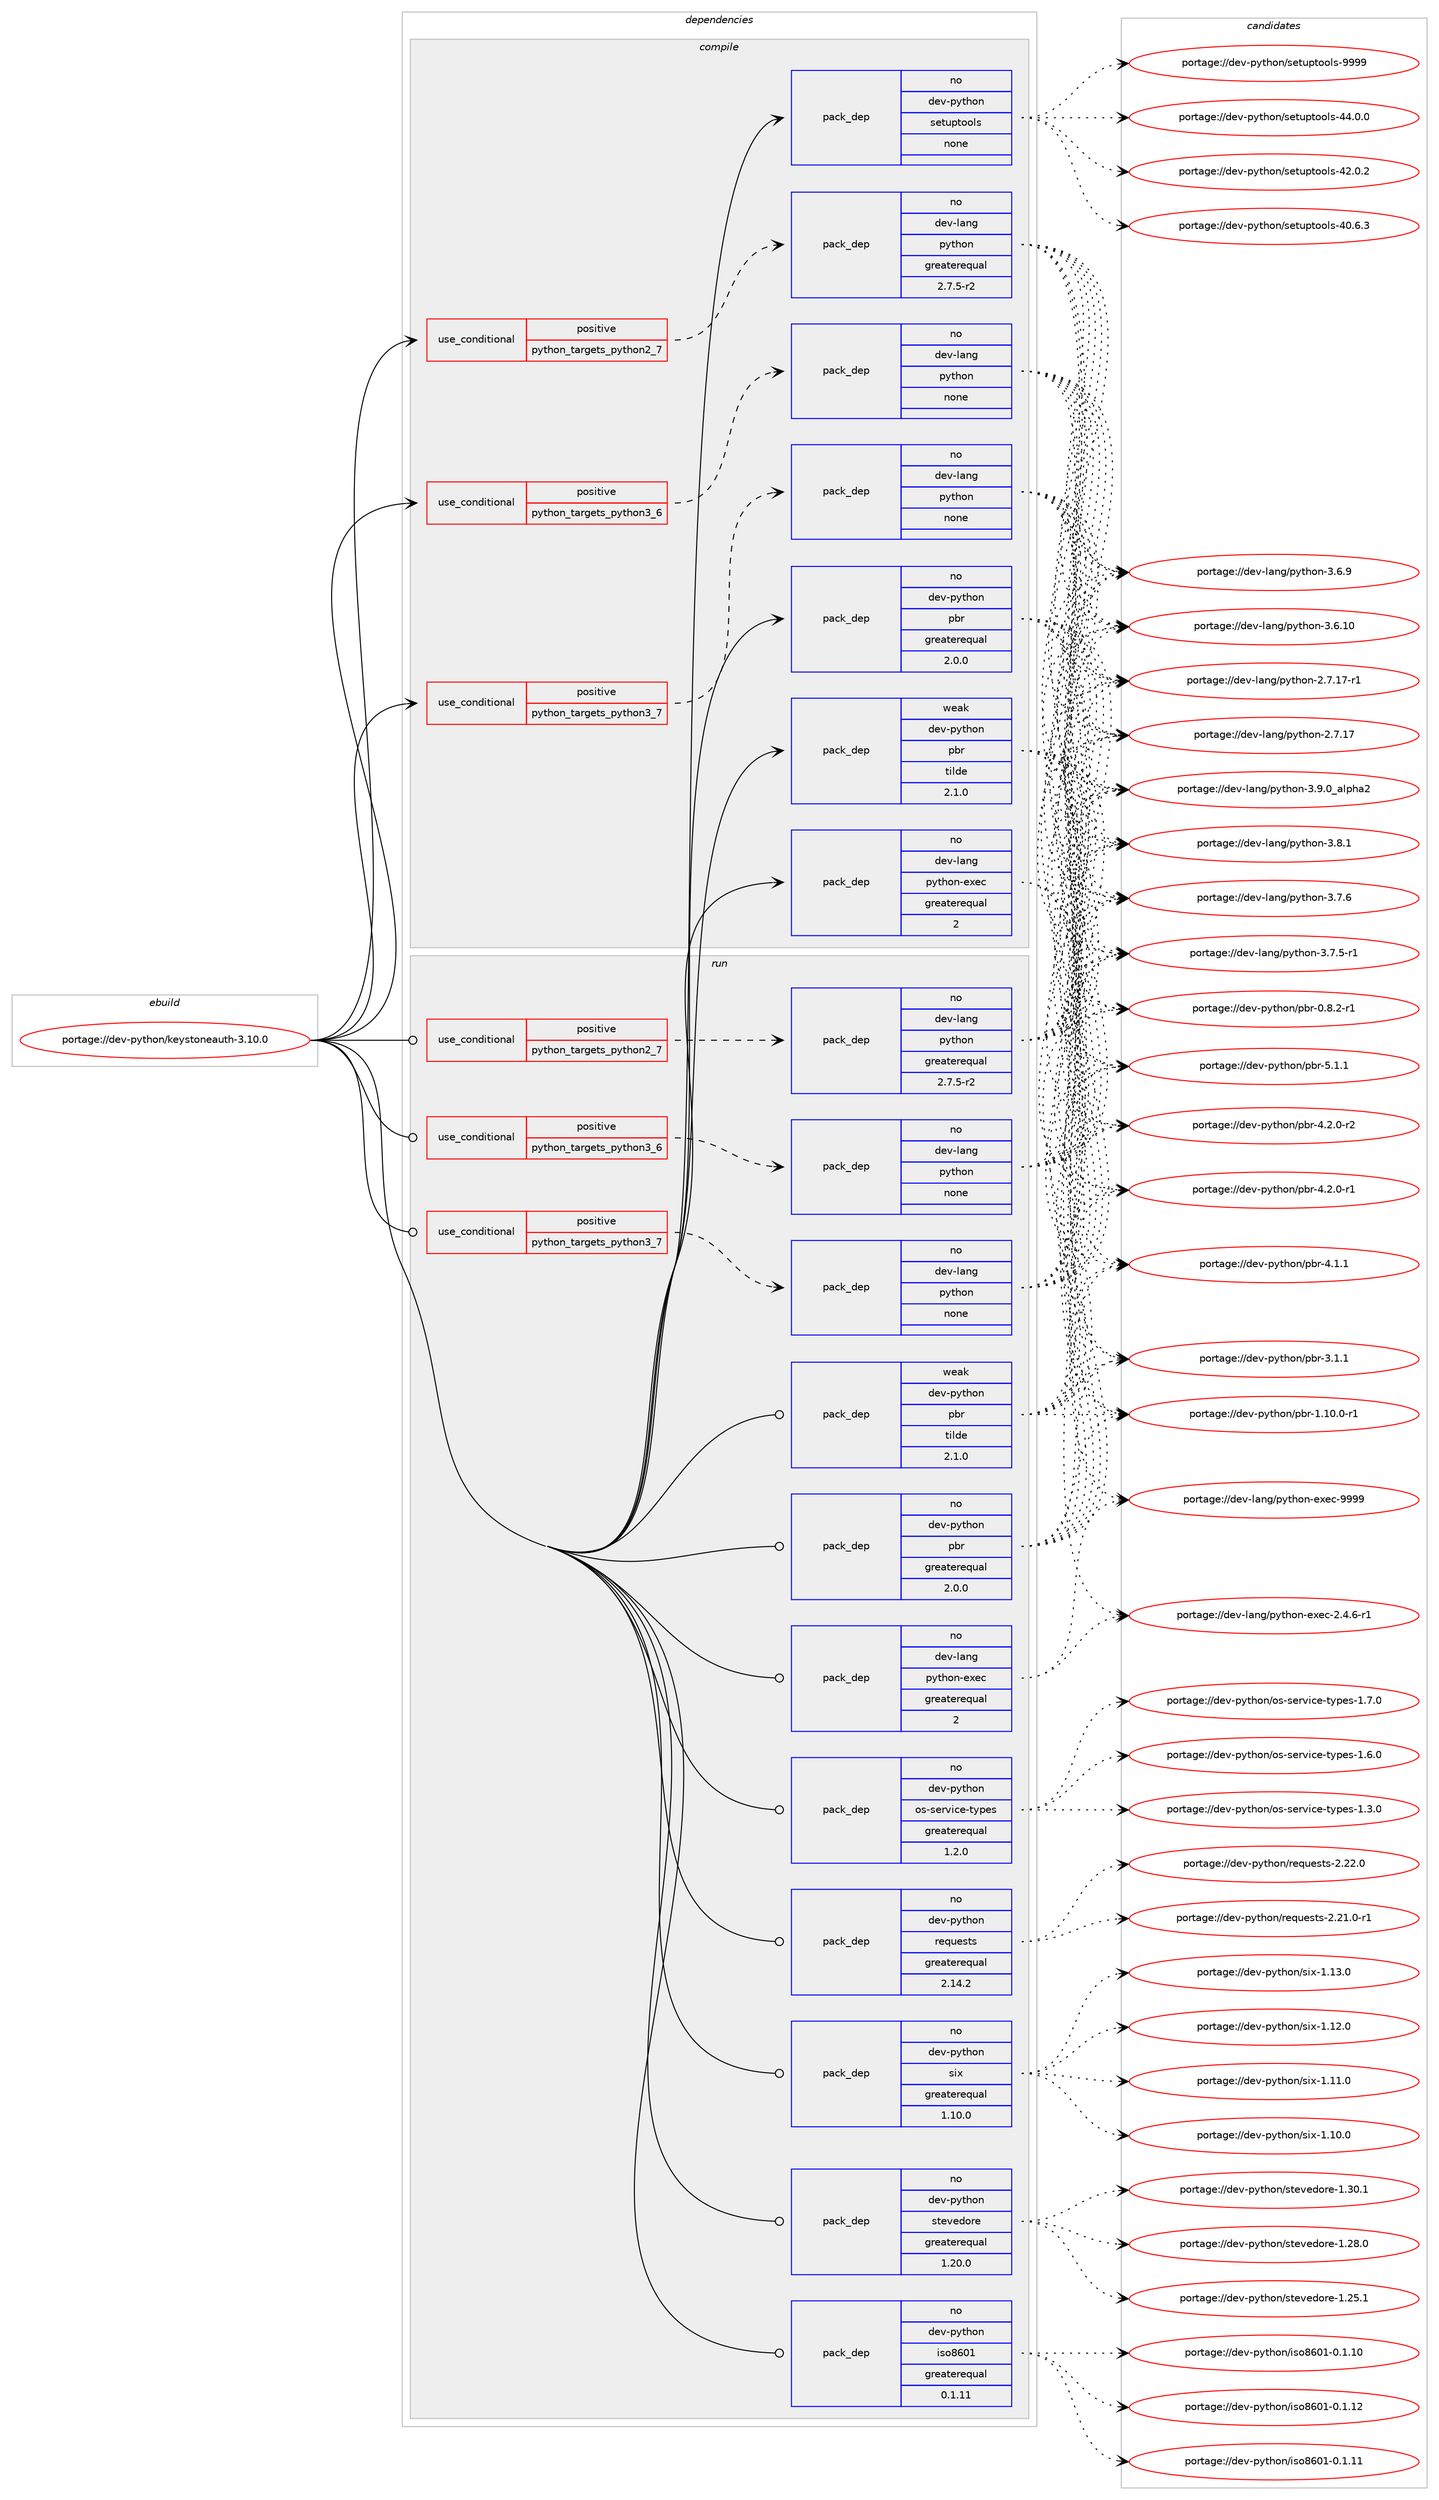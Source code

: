 digraph prolog {

# *************
# Graph options
# *************

newrank=true;
concentrate=true;
compound=true;
graph [rankdir=LR,fontname=Helvetica,fontsize=10,ranksep=1.5];#, ranksep=2.5, nodesep=0.2];
edge  [arrowhead=vee];
node  [fontname=Helvetica,fontsize=10];

# **********
# The ebuild
# **********

subgraph cluster_leftcol {
color=gray;
label=<<i>ebuild</i>>;
id [label="portage://dev-python/keystoneauth-3.10.0", color=red, width=4, href="../dev-python/keystoneauth-3.10.0.svg"];
}

# ****************
# The dependencies
# ****************

subgraph cluster_midcol {
color=gray;
label=<<i>dependencies</i>>;
subgraph cluster_compile {
fillcolor="#eeeeee";
style=filled;
label=<<i>compile</i>>;
subgraph cond113701 {
dependency453028 [label=<<TABLE BORDER="0" CELLBORDER="1" CELLSPACING="0" CELLPADDING="4"><TR><TD ROWSPAN="3" CELLPADDING="10">use_conditional</TD></TR><TR><TD>positive</TD></TR><TR><TD>python_targets_python2_7</TD></TR></TABLE>>, shape=none, color=red];
subgraph pack334347 {
dependency453029 [label=<<TABLE BORDER="0" CELLBORDER="1" CELLSPACING="0" CELLPADDING="4" WIDTH="220"><TR><TD ROWSPAN="6" CELLPADDING="30">pack_dep</TD></TR><TR><TD WIDTH="110">no</TD></TR><TR><TD>dev-lang</TD></TR><TR><TD>python</TD></TR><TR><TD>greaterequal</TD></TR><TR><TD>2.7.5-r2</TD></TR></TABLE>>, shape=none, color=blue];
}
dependency453028:e -> dependency453029:w [weight=20,style="dashed",arrowhead="vee"];
}
id:e -> dependency453028:w [weight=20,style="solid",arrowhead="vee"];
subgraph cond113702 {
dependency453030 [label=<<TABLE BORDER="0" CELLBORDER="1" CELLSPACING="0" CELLPADDING="4"><TR><TD ROWSPAN="3" CELLPADDING="10">use_conditional</TD></TR><TR><TD>positive</TD></TR><TR><TD>python_targets_python3_6</TD></TR></TABLE>>, shape=none, color=red];
subgraph pack334348 {
dependency453031 [label=<<TABLE BORDER="0" CELLBORDER="1" CELLSPACING="0" CELLPADDING="4" WIDTH="220"><TR><TD ROWSPAN="6" CELLPADDING="30">pack_dep</TD></TR><TR><TD WIDTH="110">no</TD></TR><TR><TD>dev-lang</TD></TR><TR><TD>python</TD></TR><TR><TD>none</TD></TR><TR><TD></TD></TR></TABLE>>, shape=none, color=blue];
}
dependency453030:e -> dependency453031:w [weight=20,style="dashed",arrowhead="vee"];
}
id:e -> dependency453030:w [weight=20,style="solid",arrowhead="vee"];
subgraph cond113703 {
dependency453032 [label=<<TABLE BORDER="0" CELLBORDER="1" CELLSPACING="0" CELLPADDING="4"><TR><TD ROWSPAN="3" CELLPADDING="10">use_conditional</TD></TR><TR><TD>positive</TD></TR><TR><TD>python_targets_python3_7</TD></TR></TABLE>>, shape=none, color=red];
subgraph pack334349 {
dependency453033 [label=<<TABLE BORDER="0" CELLBORDER="1" CELLSPACING="0" CELLPADDING="4" WIDTH="220"><TR><TD ROWSPAN="6" CELLPADDING="30">pack_dep</TD></TR><TR><TD WIDTH="110">no</TD></TR><TR><TD>dev-lang</TD></TR><TR><TD>python</TD></TR><TR><TD>none</TD></TR><TR><TD></TD></TR></TABLE>>, shape=none, color=blue];
}
dependency453032:e -> dependency453033:w [weight=20,style="dashed",arrowhead="vee"];
}
id:e -> dependency453032:w [weight=20,style="solid",arrowhead="vee"];
subgraph pack334350 {
dependency453034 [label=<<TABLE BORDER="0" CELLBORDER="1" CELLSPACING="0" CELLPADDING="4" WIDTH="220"><TR><TD ROWSPAN="6" CELLPADDING="30">pack_dep</TD></TR><TR><TD WIDTH="110">no</TD></TR><TR><TD>dev-lang</TD></TR><TR><TD>python-exec</TD></TR><TR><TD>greaterequal</TD></TR><TR><TD>2</TD></TR></TABLE>>, shape=none, color=blue];
}
id:e -> dependency453034:w [weight=20,style="solid",arrowhead="vee"];
subgraph pack334351 {
dependency453035 [label=<<TABLE BORDER="0" CELLBORDER="1" CELLSPACING="0" CELLPADDING="4" WIDTH="220"><TR><TD ROWSPAN="6" CELLPADDING="30">pack_dep</TD></TR><TR><TD WIDTH="110">no</TD></TR><TR><TD>dev-python</TD></TR><TR><TD>pbr</TD></TR><TR><TD>greaterequal</TD></TR><TR><TD>2.0.0</TD></TR></TABLE>>, shape=none, color=blue];
}
id:e -> dependency453035:w [weight=20,style="solid",arrowhead="vee"];
subgraph pack334352 {
dependency453036 [label=<<TABLE BORDER="0" CELLBORDER="1" CELLSPACING="0" CELLPADDING="4" WIDTH="220"><TR><TD ROWSPAN="6" CELLPADDING="30">pack_dep</TD></TR><TR><TD WIDTH="110">no</TD></TR><TR><TD>dev-python</TD></TR><TR><TD>setuptools</TD></TR><TR><TD>none</TD></TR><TR><TD></TD></TR></TABLE>>, shape=none, color=blue];
}
id:e -> dependency453036:w [weight=20,style="solid",arrowhead="vee"];
subgraph pack334353 {
dependency453037 [label=<<TABLE BORDER="0" CELLBORDER="1" CELLSPACING="0" CELLPADDING="4" WIDTH="220"><TR><TD ROWSPAN="6" CELLPADDING="30">pack_dep</TD></TR><TR><TD WIDTH="110">weak</TD></TR><TR><TD>dev-python</TD></TR><TR><TD>pbr</TD></TR><TR><TD>tilde</TD></TR><TR><TD>2.1.0</TD></TR></TABLE>>, shape=none, color=blue];
}
id:e -> dependency453037:w [weight=20,style="solid",arrowhead="vee"];
}
subgraph cluster_compileandrun {
fillcolor="#eeeeee";
style=filled;
label=<<i>compile and run</i>>;
}
subgraph cluster_run {
fillcolor="#eeeeee";
style=filled;
label=<<i>run</i>>;
subgraph cond113704 {
dependency453038 [label=<<TABLE BORDER="0" CELLBORDER="1" CELLSPACING="0" CELLPADDING="4"><TR><TD ROWSPAN="3" CELLPADDING="10">use_conditional</TD></TR><TR><TD>positive</TD></TR><TR><TD>python_targets_python2_7</TD></TR></TABLE>>, shape=none, color=red];
subgraph pack334354 {
dependency453039 [label=<<TABLE BORDER="0" CELLBORDER="1" CELLSPACING="0" CELLPADDING="4" WIDTH="220"><TR><TD ROWSPAN="6" CELLPADDING="30">pack_dep</TD></TR><TR><TD WIDTH="110">no</TD></TR><TR><TD>dev-lang</TD></TR><TR><TD>python</TD></TR><TR><TD>greaterequal</TD></TR><TR><TD>2.7.5-r2</TD></TR></TABLE>>, shape=none, color=blue];
}
dependency453038:e -> dependency453039:w [weight=20,style="dashed",arrowhead="vee"];
}
id:e -> dependency453038:w [weight=20,style="solid",arrowhead="odot"];
subgraph cond113705 {
dependency453040 [label=<<TABLE BORDER="0" CELLBORDER="1" CELLSPACING="0" CELLPADDING="4"><TR><TD ROWSPAN="3" CELLPADDING="10">use_conditional</TD></TR><TR><TD>positive</TD></TR><TR><TD>python_targets_python3_6</TD></TR></TABLE>>, shape=none, color=red];
subgraph pack334355 {
dependency453041 [label=<<TABLE BORDER="0" CELLBORDER="1" CELLSPACING="0" CELLPADDING="4" WIDTH="220"><TR><TD ROWSPAN="6" CELLPADDING="30">pack_dep</TD></TR><TR><TD WIDTH="110">no</TD></TR><TR><TD>dev-lang</TD></TR><TR><TD>python</TD></TR><TR><TD>none</TD></TR><TR><TD></TD></TR></TABLE>>, shape=none, color=blue];
}
dependency453040:e -> dependency453041:w [weight=20,style="dashed",arrowhead="vee"];
}
id:e -> dependency453040:w [weight=20,style="solid",arrowhead="odot"];
subgraph cond113706 {
dependency453042 [label=<<TABLE BORDER="0" CELLBORDER="1" CELLSPACING="0" CELLPADDING="4"><TR><TD ROWSPAN="3" CELLPADDING="10">use_conditional</TD></TR><TR><TD>positive</TD></TR><TR><TD>python_targets_python3_7</TD></TR></TABLE>>, shape=none, color=red];
subgraph pack334356 {
dependency453043 [label=<<TABLE BORDER="0" CELLBORDER="1" CELLSPACING="0" CELLPADDING="4" WIDTH="220"><TR><TD ROWSPAN="6" CELLPADDING="30">pack_dep</TD></TR><TR><TD WIDTH="110">no</TD></TR><TR><TD>dev-lang</TD></TR><TR><TD>python</TD></TR><TR><TD>none</TD></TR><TR><TD></TD></TR></TABLE>>, shape=none, color=blue];
}
dependency453042:e -> dependency453043:w [weight=20,style="dashed",arrowhead="vee"];
}
id:e -> dependency453042:w [weight=20,style="solid",arrowhead="odot"];
subgraph pack334357 {
dependency453044 [label=<<TABLE BORDER="0" CELLBORDER="1" CELLSPACING="0" CELLPADDING="4" WIDTH="220"><TR><TD ROWSPAN="6" CELLPADDING="30">pack_dep</TD></TR><TR><TD WIDTH="110">no</TD></TR><TR><TD>dev-lang</TD></TR><TR><TD>python-exec</TD></TR><TR><TD>greaterequal</TD></TR><TR><TD>2</TD></TR></TABLE>>, shape=none, color=blue];
}
id:e -> dependency453044:w [weight=20,style="solid",arrowhead="odot"];
subgraph pack334358 {
dependency453045 [label=<<TABLE BORDER="0" CELLBORDER="1" CELLSPACING="0" CELLPADDING="4" WIDTH="220"><TR><TD ROWSPAN="6" CELLPADDING="30">pack_dep</TD></TR><TR><TD WIDTH="110">no</TD></TR><TR><TD>dev-python</TD></TR><TR><TD>iso8601</TD></TR><TR><TD>greaterequal</TD></TR><TR><TD>0.1.11</TD></TR></TABLE>>, shape=none, color=blue];
}
id:e -> dependency453045:w [weight=20,style="solid",arrowhead="odot"];
subgraph pack334359 {
dependency453046 [label=<<TABLE BORDER="0" CELLBORDER="1" CELLSPACING="0" CELLPADDING="4" WIDTH="220"><TR><TD ROWSPAN="6" CELLPADDING="30">pack_dep</TD></TR><TR><TD WIDTH="110">no</TD></TR><TR><TD>dev-python</TD></TR><TR><TD>os-service-types</TD></TR><TR><TD>greaterequal</TD></TR><TR><TD>1.2.0</TD></TR></TABLE>>, shape=none, color=blue];
}
id:e -> dependency453046:w [weight=20,style="solid",arrowhead="odot"];
subgraph pack334360 {
dependency453047 [label=<<TABLE BORDER="0" CELLBORDER="1" CELLSPACING="0" CELLPADDING="4" WIDTH="220"><TR><TD ROWSPAN="6" CELLPADDING="30">pack_dep</TD></TR><TR><TD WIDTH="110">no</TD></TR><TR><TD>dev-python</TD></TR><TR><TD>pbr</TD></TR><TR><TD>greaterequal</TD></TR><TR><TD>2.0.0</TD></TR></TABLE>>, shape=none, color=blue];
}
id:e -> dependency453047:w [weight=20,style="solid",arrowhead="odot"];
subgraph pack334361 {
dependency453048 [label=<<TABLE BORDER="0" CELLBORDER="1" CELLSPACING="0" CELLPADDING="4" WIDTH="220"><TR><TD ROWSPAN="6" CELLPADDING="30">pack_dep</TD></TR><TR><TD WIDTH="110">no</TD></TR><TR><TD>dev-python</TD></TR><TR><TD>requests</TD></TR><TR><TD>greaterequal</TD></TR><TR><TD>2.14.2</TD></TR></TABLE>>, shape=none, color=blue];
}
id:e -> dependency453048:w [weight=20,style="solid",arrowhead="odot"];
subgraph pack334362 {
dependency453049 [label=<<TABLE BORDER="0" CELLBORDER="1" CELLSPACING="0" CELLPADDING="4" WIDTH="220"><TR><TD ROWSPAN="6" CELLPADDING="30">pack_dep</TD></TR><TR><TD WIDTH="110">no</TD></TR><TR><TD>dev-python</TD></TR><TR><TD>six</TD></TR><TR><TD>greaterequal</TD></TR><TR><TD>1.10.0</TD></TR></TABLE>>, shape=none, color=blue];
}
id:e -> dependency453049:w [weight=20,style="solid",arrowhead="odot"];
subgraph pack334363 {
dependency453050 [label=<<TABLE BORDER="0" CELLBORDER="1" CELLSPACING="0" CELLPADDING="4" WIDTH="220"><TR><TD ROWSPAN="6" CELLPADDING="30">pack_dep</TD></TR><TR><TD WIDTH="110">no</TD></TR><TR><TD>dev-python</TD></TR><TR><TD>stevedore</TD></TR><TR><TD>greaterequal</TD></TR><TR><TD>1.20.0</TD></TR></TABLE>>, shape=none, color=blue];
}
id:e -> dependency453050:w [weight=20,style="solid",arrowhead="odot"];
subgraph pack334364 {
dependency453051 [label=<<TABLE BORDER="0" CELLBORDER="1" CELLSPACING="0" CELLPADDING="4" WIDTH="220"><TR><TD ROWSPAN="6" CELLPADDING="30">pack_dep</TD></TR><TR><TD WIDTH="110">weak</TD></TR><TR><TD>dev-python</TD></TR><TR><TD>pbr</TD></TR><TR><TD>tilde</TD></TR><TR><TD>2.1.0</TD></TR></TABLE>>, shape=none, color=blue];
}
id:e -> dependency453051:w [weight=20,style="solid",arrowhead="odot"];
}
}

# **************
# The candidates
# **************

subgraph cluster_choices {
rank=same;
color=gray;
label=<<i>candidates</i>>;

subgraph choice334347 {
color=black;
nodesep=1;
choice10010111845108971101034711212111610411111045514657464895971081121049750 [label="portage://dev-lang/python-3.9.0_alpha2", color=red, width=4,href="../dev-lang/python-3.9.0_alpha2.svg"];
choice100101118451089711010347112121116104111110455146564649 [label="portage://dev-lang/python-3.8.1", color=red, width=4,href="../dev-lang/python-3.8.1.svg"];
choice100101118451089711010347112121116104111110455146554654 [label="portage://dev-lang/python-3.7.6", color=red, width=4,href="../dev-lang/python-3.7.6.svg"];
choice1001011184510897110103471121211161041111104551465546534511449 [label="portage://dev-lang/python-3.7.5-r1", color=red, width=4,href="../dev-lang/python-3.7.5-r1.svg"];
choice100101118451089711010347112121116104111110455146544657 [label="portage://dev-lang/python-3.6.9", color=red, width=4,href="../dev-lang/python-3.6.9.svg"];
choice10010111845108971101034711212111610411111045514654464948 [label="portage://dev-lang/python-3.6.10", color=red, width=4,href="../dev-lang/python-3.6.10.svg"];
choice100101118451089711010347112121116104111110455046554649554511449 [label="portage://dev-lang/python-2.7.17-r1", color=red, width=4,href="../dev-lang/python-2.7.17-r1.svg"];
choice10010111845108971101034711212111610411111045504655464955 [label="portage://dev-lang/python-2.7.17", color=red, width=4,href="../dev-lang/python-2.7.17.svg"];
dependency453029:e -> choice10010111845108971101034711212111610411111045514657464895971081121049750:w [style=dotted,weight="100"];
dependency453029:e -> choice100101118451089711010347112121116104111110455146564649:w [style=dotted,weight="100"];
dependency453029:e -> choice100101118451089711010347112121116104111110455146554654:w [style=dotted,weight="100"];
dependency453029:e -> choice1001011184510897110103471121211161041111104551465546534511449:w [style=dotted,weight="100"];
dependency453029:e -> choice100101118451089711010347112121116104111110455146544657:w [style=dotted,weight="100"];
dependency453029:e -> choice10010111845108971101034711212111610411111045514654464948:w [style=dotted,weight="100"];
dependency453029:e -> choice100101118451089711010347112121116104111110455046554649554511449:w [style=dotted,weight="100"];
dependency453029:e -> choice10010111845108971101034711212111610411111045504655464955:w [style=dotted,weight="100"];
}
subgraph choice334348 {
color=black;
nodesep=1;
choice10010111845108971101034711212111610411111045514657464895971081121049750 [label="portage://dev-lang/python-3.9.0_alpha2", color=red, width=4,href="../dev-lang/python-3.9.0_alpha2.svg"];
choice100101118451089711010347112121116104111110455146564649 [label="portage://dev-lang/python-3.8.1", color=red, width=4,href="../dev-lang/python-3.8.1.svg"];
choice100101118451089711010347112121116104111110455146554654 [label="portage://dev-lang/python-3.7.6", color=red, width=4,href="../dev-lang/python-3.7.6.svg"];
choice1001011184510897110103471121211161041111104551465546534511449 [label="portage://dev-lang/python-3.7.5-r1", color=red, width=4,href="../dev-lang/python-3.7.5-r1.svg"];
choice100101118451089711010347112121116104111110455146544657 [label="portage://dev-lang/python-3.6.9", color=red, width=4,href="../dev-lang/python-3.6.9.svg"];
choice10010111845108971101034711212111610411111045514654464948 [label="portage://dev-lang/python-3.6.10", color=red, width=4,href="../dev-lang/python-3.6.10.svg"];
choice100101118451089711010347112121116104111110455046554649554511449 [label="portage://dev-lang/python-2.7.17-r1", color=red, width=4,href="../dev-lang/python-2.7.17-r1.svg"];
choice10010111845108971101034711212111610411111045504655464955 [label="portage://dev-lang/python-2.7.17", color=red, width=4,href="../dev-lang/python-2.7.17.svg"];
dependency453031:e -> choice10010111845108971101034711212111610411111045514657464895971081121049750:w [style=dotted,weight="100"];
dependency453031:e -> choice100101118451089711010347112121116104111110455146564649:w [style=dotted,weight="100"];
dependency453031:e -> choice100101118451089711010347112121116104111110455146554654:w [style=dotted,weight="100"];
dependency453031:e -> choice1001011184510897110103471121211161041111104551465546534511449:w [style=dotted,weight="100"];
dependency453031:e -> choice100101118451089711010347112121116104111110455146544657:w [style=dotted,weight="100"];
dependency453031:e -> choice10010111845108971101034711212111610411111045514654464948:w [style=dotted,weight="100"];
dependency453031:e -> choice100101118451089711010347112121116104111110455046554649554511449:w [style=dotted,weight="100"];
dependency453031:e -> choice10010111845108971101034711212111610411111045504655464955:w [style=dotted,weight="100"];
}
subgraph choice334349 {
color=black;
nodesep=1;
choice10010111845108971101034711212111610411111045514657464895971081121049750 [label="portage://dev-lang/python-3.9.0_alpha2", color=red, width=4,href="../dev-lang/python-3.9.0_alpha2.svg"];
choice100101118451089711010347112121116104111110455146564649 [label="portage://dev-lang/python-3.8.1", color=red, width=4,href="../dev-lang/python-3.8.1.svg"];
choice100101118451089711010347112121116104111110455146554654 [label="portage://dev-lang/python-3.7.6", color=red, width=4,href="../dev-lang/python-3.7.6.svg"];
choice1001011184510897110103471121211161041111104551465546534511449 [label="portage://dev-lang/python-3.7.5-r1", color=red, width=4,href="../dev-lang/python-3.7.5-r1.svg"];
choice100101118451089711010347112121116104111110455146544657 [label="portage://dev-lang/python-3.6.9", color=red, width=4,href="../dev-lang/python-3.6.9.svg"];
choice10010111845108971101034711212111610411111045514654464948 [label="portage://dev-lang/python-3.6.10", color=red, width=4,href="../dev-lang/python-3.6.10.svg"];
choice100101118451089711010347112121116104111110455046554649554511449 [label="portage://dev-lang/python-2.7.17-r1", color=red, width=4,href="../dev-lang/python-2.7.17-r1.svg"];
choice10010111845108971101034711212111610411111045504655464955 [label="portage://dev-lang/python-2.7.17", color=red, width=4,href="../dev-lang/python-2.7.17.svg"];
dependency453033:e -> choice10010111845108971101034711212111610411111045514657464895971081121049750:w [style=dotted,weight="100"];
dependency453033:e -> choice100101118451089711010347112121116104111110455146564649:w [style=dotted,weight="100"];
dependency453033:e -> choice100101118451089711010347112121116104111110455146554654:w [style=dotted,weight="100"];
dependency453033:e -> choice1001011184510897110103471121211161041111104551465546534511449:w [style=dotted,weight="100"];
dependency453033:e -> choice100101118451089711010347112121116104111110455146544657:w [style=dotted,weight="100"];
dependency453033:e -> choice10010111845108971101034711212111610411111045514654464948:w [style=dotted,weight="100"];
dependency453033:e -> choice100101118451089711010347112121116104111110455046554649554511449:w [style=dotted,weight="100"];
dependency453033:e -> choice10010111845108971101034711212111610411111045504655464955:w [style=dotted,weight="100"];
}
subgraph choice334350 {
color=black;
nodesep=1;
choice10010111845108971101034711212111610411111045101120101994557575757 [label="portage://dev-lang/python-exec-9999", color=red, width=4,href="../dev-lang/python-exec-9999.svg"];
choice10010111845108971101034711212111610411111045101120101994550465246544511449 [label="portage://dev-lang/python-exec-2.4.6-r1", color=red, width=4,href="../dev-lang/python-exec-2.4.6-r1.svg"];
dependency453034:e -> choice10010111845108971101034711212111610411111045101120101994557575757:w [style=dotted,weight="100"];
dependency453034:e -> choice10010111845108971101034711212111610411111045101120101994550465246544511449:w [style=dotted,weight="100"];
}
subgraph choice334351 {
color=black;
nodesep=1;
choice100101118451121211161041111104711298114455346494649 [label="portage://dev-python/pbr-5.1.1", color=red, width=4,href="../dev-python/pbr-5.1.1.svg"];
choice1001011184511212111610411111047112981144552465046484511450 [label="portage://dev-python/pbr-4.2.0-r2", color=red, width=4,href="../dev-python/pbr-4.2.0-r2.svg"];
choice1001011184511212111610411111047112981144552465046484511449 [label="portage://dev-python/pbr-4.2.0-r1", color=red, width=4,href="../dev-python/pbr-4.2.0-r1.svg"];
choice100101118451121211161041111104711298114455246494649 [label="portage://dev-python/pbr-4.1.1", color=red, width=4,href="../dev-python/pbr-4.1.1.svg"];
choice100101118451121211161041111104711298114455146494649 [label="portage://dev-python/pbr-3.1.1", color=red, width=4,href="../dev-python/pbr-3.1.1.svg"];
choice100101118451121211161041111104711298114454946494846484511449 [label="portage://dev-python/pbr-1.10.0-r1", color=red, width=4,href="../dev-python/pbr-1.10.0-r1.svg"];
choice1001011184511212111610411111047112981144548465646504511449 [label="portage://dev-python/pbr-0.8.2-r1", color=red, width=4,href="../dev-python/pbr-0.8.2-r1.svg"];
dependency453035:e -> choice100101118451121211161041111104711298114455346494649:w [style=dotted,weight="100"];
dependency453035:e -> choice1001011184511212111610411111047112981144552465046484511450:w [style=dotted,weight="100"];
dependency453035:e -> choice1001011184511212111610411111047112981144552465046484511449:w [style=dotted,weight="100"];
dependency453035:e -> choice100101118451121211161041111104711298114455246494649:w [style=dotted,weight="100"];
dependency453035:e -> choice100101118451121211161041111104711298114455146494649:w [style=dotted,weight="100"];
dependency453035:e -> choice100101118451121211161041111104711298114454946494846484511449:w [style=dotted,weight="100"];
dependency453035:e -> choice1001011184511212111610411111047112981144548465646504511449:w [style=dotted,weight="100"];
}
subgraph choice334352 {
color=black;
nodesep=1;
choice10010111845112121116104111110471151011161171121161111111081154557575757 [label="portage://dev-python/setuptools-9999", color=red, width=4,href="../dev-python/setuptools-9999.svg"];
choice100101118451121211161041111104711510111611711211611111110811545525246484648 [label="portage://dev-python/setuptools-44.0.0", color=red, width=4,href="../dev-python/setuptools-44.0.0.svg"];
choice100101118451121211161041111104711510111611711211611111110811545525046484650 [label="portage://dev-python/setuptools-42.0.2", color=red, width=4,href="../dev-python/setuptools-42.0.2.svg"];
choice100101118451121211161041111104711510111611711211611111110811545524846544651 [label="portage://dev-python/setuptools-40.6.3", color=red, width=4,href="../dev-python/setuptools-40.6.3.svg"];
dependency453036:e -> choice10010111845112121116104111110471151011161171121161111111081154557575757:w [style=dotted,weight="100"];
dependency453036:e -> choice100101118451121211161041111104711510111611711211611111110811545525246484648:w [style=dotted,weight="100"];
dependency453036:e -> choice100101118451121211161041111104711510111611711211611111110811545525046484650:w [style=dotted,weight="100"];
dependency453036:e -> choice100101118451121211161041111104711510111611711211611111110811545524846544651:w [style=dotted,weight="100"];
}
subgraph choice334353 {
color=black;
nodesep=1;
choice100101118451121211161041111104711298114455346494649 [label="portage://dev-python/pbr-5.1.1", color=red, width=4,href="../dev-python/pbr-5.1.1.svg"];
choice1001011184511212111610411111047112981144552465046484511450 [label="portage://dev-python/pbr-4.2.0-r2", color=red, width=4,href="../dev-python/pbr-4.2.0-r2.svg"];
choice1001011184511212111610411111047112981144552465046484511449 [label="portage://dev-python/pbr-4.2.0-r1", color=red, width=4,href="../dev-python/pbr-4.2.0-r1.svg"];
choice100101118451121211161041111104711298114455246494649 [label="portage://dev-python/pbr-4.1.1", color=red, width=4,href="../dev-python/pbr-4.1.1.svg"];
choice100101118451121211161041111104711298114455146494649 [label="portage://dev-python/pbr-3.1.1", color=red, width=4,href="../dev-python/pbr-3.1.1.svg"];
choice100101118451121211161041111104711298114454946494846484511449 [label="portage://dev-python/pbr-1.10.0-r1", color=red, width=4,href="../dev-python/pbr-1.10.0-r1.svg"];
choice1001011184511212111610411111047112981144548465646504511449 [label="portage://dev-python/pbr-0.8.2-r1", color=red, width=4,href="../dev-python/pbr-0.8.2-r1.svg"];
dependency453037:e -> choice100101118451121211161041111104711298114455346494649:w [style=dotted,weight="100"];
dependency453037:e -> choice1001011184511212111610411111047112981144552465046484511450:w [style=dotted,weight="100"];
dependency453037:e -> choice1001011184511212111610411111047112981144552465046484511449:w [style=dotted,weight="100"];
dependency453037:e -> choice100101118451121211161041111104711298114455246494649:w [style=dotted,weight="100"];
dependency453037:e -> choice100101118451121211161041111104711298114455146494649:w [style=dotted,weight="100"];
dependency453037:e -> choice100101118451121211161041111104711298114454946494846484511449:w [style=dotted,weight="100"];
dependency453037:e -> choice1001011184511212111610411111047112981144548465646504511449:w [style=dotted,weight="100"];
}
subgraph choice334354 {
color=black;
nodesep=1;
choice10010111845108971101034711212111610411111045514657464895971081121049750 [label="portage://dev-lang/python-3.9.0_alpha2", color=red, width=4,href="../dev-lang/python-3.9.0_alpha2.svg"];
choice100101118451089711010347112121116104111110455146564649 [label="portage://dev-lang/python-3.8.1", color=red, width=4,href="../dev-lang/python-3.8.1.svg"];
choice100101118451089711010347112121116104111110455146554654 [label="portage://dev-lang/python-3.7.6", color=red, width=4,href="../dev-lang/python-3.7.6.svg"];
choice1001011184510897110103471121211161041111104551465546534511449 [label="portage://dev-lang/python-3.7.5-r1", color=red, width=4,href="../dev-lang/python-3.7.5-r1.svg"];
choice100101118451089711010347112121116104111110455146544657 [label="portage://dev-lang/python-3.6.9", color=red, width=4,href="../dev-lang/python-3.6.9.svg"];
choice10010111845108971101034711212111610411111045514654464948 [label="portage://dev-lang/python-3.6.10", color=red, width=4,href="../dev-lang/python-3.6.10.svg"];
choice100101118451089711010347112121116104111110455046554649554511449 [label="portage://dev-lang/python-2.7.17-r1", color=red, width=4,href="../dev-lang/python-2.7.17-r1.svg"];
choice10010111845108971101034711212111610411111045504655464955 [label="portage://dev-lang/python-2.7.17", color=red, width=4,href="../dev-lang/python-2.7.17.svg"];
dependency453039:e -> choice10010111845108971101034711212111610411111045514657464895971081121049750:w [style=dotted,weight="100"];
dependency453039:e -> choice100101118451089711010347112121116104111110455146564649:w [style=dotted,weight="100"];
dependency453039:e -> choice100101118451089711010347112121116104111110455146554654:w [style=dotted,weight="100"];
dependency453039:e -> choice1001011184510897110103471121211161041111104551465546534511449:w [style=dotted,weight="100"];
dependency453039:e -> choice100101118451089711010347112121116104111110455146544657:w [style=dotted,weight="100"];
dependency453039:e -> choice10010111845108971101034711212111610411111045514654464948:w [style=dotted,weight="100"];
dependency453039:e -> choice100101118451089711010347112121116104111110455046554649554511449:w [style=dotted,weight="100"];
dependency453039:e -> choice10010111845108971101034711212111610411111045504655464955:w [style=dotted,weight="100"];
}
subgraph choice334355 {
color=black;
nodesep=1;
choice10010111845108971101034711212111610411111045514657464895971081121049750 [label="portage://dev-lang/python-3.9.0_alpha2", color=red, width=4,href="../dev-lang/python-3.9.0_alpha2.svg"];
choice100101118451089711010347112121116104111110455146564649 [label="portage://dev-lang/python-3.8.1", color=red, width=4,href="../dev-lang/python-3.8.1.svg"];
choice100101118451089711010347112121116104111110455146554654 [label="portage://dev-lang/python-3.7.6", color=red, width=4,href="../dev-lang/python-3.7.6.svg"];
choice1001011184510897110103471121211161041111104551465546534511449 [label="portage://dev-lang/python-3.7.5-r1", color=red, width=4,href="../dev-lang/python-3.7.5-r1.svg"];
choice100101118451089711010347112121116104111110455146544657 [label="portage://dev-lang/python-3.6.9", color=red, width=4,href="../dev-lang/python-3.6.9.svg"];
choice10010111845108971101034711212111610411111045514654464948 [label="portage://dev-lang/python-3.6.10", color=red, width=4,href="../dev-lang/python-3.6.10.svg"];
choice100101118451089711010347112121116104111110455046554649554511449 [label="portage://dev-lang/python-2.7.17-r1", color=red, width=4,href="../dev-lang/python-2.7.17-r1.svg"];
choice10010111845108971101034711212111610411111045504655464955 [label="portage://dev-lang/python-2.7.17", color=red, width=4,href="../dev-lang/python-2.7.17.svg"];
dependency453041:e -> choice10010111845108971101034711212111610411111045514657464895971081121049750:w [style=dotted,weight="100"];
dependency453041:e -> choice100101118451089711010347112121116104111110455146564649:w [style=dotted,weight="100"];
dependency453041:e -> choice100101118451089711010347112121116104111110455146554654:w [style=dotted,weight="100"];
dependency453041:e -> choice1001011184510897110103471121211161041111104551465546534511449:w [style=dotted,weight="100"];
dependency453041:e -> choice100101118451089711010347112121116104111110455146544657:w [style=dotted,weight="100"];
dependency453041:e -> choice10010111845108971101034711212111610411111045514654464948:w [style=dotted,weight="100"];
dependency453041:e -> choice100101118451089711010347112121116104111110455046554649554511449:w [style=dotted,weight="100"];
dependency453041:e -> choice10010111845108971101034711212111610411111045504655464955:w [style=dotted,weight="100"];
}
subgraph choice334356 {
color=black;
nodesep=1;
choice10010111845108971101034711212111610411111045514657464895971081121049750 [label="portage://dev-lang/python-3.9.0_alpha2", color=red, width=4,href="../dev-lang/python-3.9.0_alpha2.svg"];
choice100101118451089711010347112121116104111110455146564649 [label="portage://dev-lang/python-3.8.1", color=red, width=4,href="../dev-lang/python-3.8.1.svg"];
choice100101118451089711010347112121116104111110455146554654 [label="portage://dev-lang/python-3.7.6", color=red, width=4,href="../dev-lang/python-3.7.6.svg"];
choice1001011184510897110103471121211161041111104551465546534511449 [label="portage://dev-lang/python-3.7.5-r1", color=red, width=4,href="../dev-lang/python-3.7.5-r1.svg"];
choice100101118451089711010347112121116104111110455146544657 [label="portage://dev-lang/python-3.6.9", color=red, width=4,href="../dev-lang/python-3.6.9.svg"];
choice10010111845108971101034711212111610411111045514654464948 [label="portage://dev-lang/python-3.6.10", color=red, width=4,href="../dev-lang/python-3.6.10.svg"];
choice100101118451089711010347112121116104111110455046554649554511449 [label="portage://dev-lang/python-2.7.17-r1", color=red, width=4,href="../dev-lang/python-2.7.17-r1.svg"];
choice10010111845108971101034711212111610411111045504655464955 [label="portage://dev-lang/python-2.7.17", color=red, width=4,href="../dev-lang/python-2.7.17.svg"];
dependency453043:e -> choice10010111845108971101034711212111610411111045514657464895971081121049750:w [style=dotted,weight="100"];
dependency453043:e -> choice100101118451089711010347112121116104111110455146564649:w [style=dotted,weight="100"];
dependency453043:e -> choice100101118451089711010347112121116104111110455146554654:w [style=dotted,weight="100"];
dependency453043:e -> choice1001011184510897110103471121211161041111104551465546534511449:w [style=dotted,weight="100"];
dependency453043:e -> choice100101118451089711010347112121116104111110455146544657:w [style=dotted,weight="100"];
dependency453043:e -> choice10010111845108971101034711212111610411111045514654464948:w [style=dotted,weight="100"];
dependency453043:e -> choice100101118451089711010347112121116104111110455046554649554511449:w [style=dotted,weight="100"];
dependency453043:e -> choice10010111845108971101034711212111610411111045504655464955:w [style=dotted,weight="100"];
}
subgraph choice334357 {
color=black;
nodesep=1;
choice10010111845108971101034711212111610411111045101120101994557575757 [label="portage://dev-lang/python-exec-9999", color=red, width=4,href="../dev-lang/python-exec-9999.svg"];
choice10010111845108971101034711212111610411111045101120101994550465246544511449 [label="portage://dev-lang/python-exec-2.4.6-r1", color=red, width=4,href="../dev-lang/python-exec-2.4.6-r1.svg"];
dependency453044:e -> choice10010111845108971101034711212111610411111045101120101994557575757:w [style=dotted,weight="100"];
dependency453044:e -> choice10010111845108971101034711212111610411111045101120101994550465246544511449:w [style=dotted,weight="100"];
}
subgraph choice334358 {
color=black;
nodesep=1;
choice10010111845112121116104111110471051151115654484945484649464950 [label="portage://dev-python/iso8601-0.1.12", color=red, width=4,href="../dev-python/iso8601-0.1.12.svg"];
choice10010111845112121116104111110471051151115654484945484649464949 [label="portage://dev-python/iso8601-0.1.11", color=red, width=4,href="../dev-python/iso8601-0.1.11.svg"];
choice10010111845112121116104111110471051151115654484945484649464948 [label="portage://dev-python/iso8601-0.1.10", color=red, width=4,href="../dev-python/iso8601-0.1.10.svg"];
dependency453045:e -> choice10010111845112121116104111110471051151115654484945484649464950:w [style=dotted,weight="100"];
dependency453045:e -> choice10010111845112121116104111110471051151115654484945484649464949:w [style=dotted,weight="100"];
dependency453045:e -> choice10010111845112121116104111110471051151115654484945484649464948:w [style=dotted,weight="100"];
}
subgraph choice334359 {
color=black;
nodesep=1;
choice1001011184511212111610411111047111115451151011141181059910145116121112101115454946554648 [label="portage://dev-python/os-service-types-1.7.0", color=red, width=4,href="../dev-python/os-service-types-1.7.0.svg"];
choice1001011184511212111610411111047111115451151011141181059910145116121112101115454946544648 [label="portage://dev-python/os-service-types-1.6.0", color=red, width=4,href="../dev-python/os-service-types-1.6.0.svg"];
choice1001011184511212111610411111047111115451151011141181059910145116121112101115454946514648 [label="portage://dev-python/os-service-types-1.3.0", color=red, width=4,href="../dev-python/os-service-types-1.3.0.svg"];
dependency453046:e -> choice1001011184511212111610411111047111115451151011141181059910145116121112101115454946554648:w [style=dotted,weight="100"];
dependency453046:e -> choice1001011184511212111610411111047111115451151011141181059910145116121112101115454946544648:w [style=dotted,weight="100"];
dependency453046:e -> choice1001011184511212111610411111047111115451151011141181059910145116121112101115454946514648:w [style=dotted,weight="100"];
}
subgraph choice334360 {
color=black;
nodesep=1;
choice100101118451121211161041111104711298114455346494649 [label="portage://dev-python/pbr-5.1.1", color=red, width=4,href="../dev-python/pbr-5.1.1.svg"];
choice1001011184511212111610411111047112981144552465046484511450 [label="portage://dev-python/pbr-4.2.0-r2", color=red, width=4,href="../dev-python/pbr-4.2.0-r2.svg"];
choice1001011184511212111610411111047112981144552465046484511449 [label="portage://dev-python/pbr-4.2.0-r1", color=red, width=4,href="../dev-python/pbr-4.2.0-r1.svg"];
choice100101118451121211161041111104711298114455246494649 [label="portage://dev-python/pbr-4.1.1", color=red, width=4,href="../dev-python/pbr-4.1.1.svg"];
choice100101118451121211161041111104711298114455146494649 [label="portage://dev-python/pbr-3.1.1", color=red, width=4,href="../dev-python/pbr-3.1.1.svg"];
choice100101118451121211161041111104711298114454946494846484511449 [label="portage://dev-python/pbr-1.10.0-r1", color=red, width=4,href="../dev-python/pbr-1.10.0-r1.svg"];
choice1001011184511212111610411111047112981144548465646504511449 [label="portage://dev-python/pbr-0.8.2-r1", color=red, width=4,href="../dev-python/pbr-0.8.2-r1.svg"];
dependency453047:e -> choice100101118451121211161041111104711298114455346494649:w [style=dotted,weight="100"];
dependency453047:e -> choice1001011184511212111610411111047112981144552465046484511450:w [style=dotted,weight="100"];
dependency453047:e -> choice1001011184511212111610411111047112981144552465046484511449:w [style=dotted,weight="100"];
dependency453047:e -> choice100101118451121211161041111104711298114455246494649:w [style=dotted,weight="100"];
dependency453047:e -> choice100101118451121211161041111104711298114455146494649:w [style=dotted,weight="100"];
dependency453047:e -> choice100101118451121211161041111104711298114454946494846484511449:w [style=dotted,weight="100"];
dependency453047:e -> choice1001011184511212111610411111047112981144548465646504511449:w [style=dotted,weight="100"];
}
subgraph choice334361 {
color=black;
nodesep=1;
choice100101118451121211161041111104711410111311710111511611545504650504648 [label="portage://dev-python/requests-2.22.0", color=red, width=4,href="../dev-python/requests-2.22.0.svg"];
choice1001011184511212111610411111047114101113117101115116115455046504946484511449 [label="portage://dev-python/requests-2.21.0-r1", color=red, width=4,href="../dev-python/requests-2.21.0-r1.svg"];
dependency453048:e -> choice100101118451121211161041111104711410111311710111511611545504650504648:w [style=dotted,weight="100"];
dependency453048:e -> choice1001011184511212111610411111047114101113117101115116115455046504946484511449:w [style=dotted,weight="100"];
}
subgraph choice334362 {
color=black;
nodesep=1;
choice100101118451121211161041111104711510512045494649514648 [label="portage://dev-python/six-1.13.0", color=red, width=4,href="../dev-python/six-1.13.0.svg"];
choice100101118451121211161041111104711510512045494649504648 [label="portage://dev-python/six-1.12.0", color=red, width=4,href="../dev-python/six-1.12.0.svg"];
choice100101118451121211161041111104711510512045494649494648 [label="portage://dev-python/six-1.11.0", color=red, width=4,href="../dev-python/six-1.11.0.svg"];
choice100101118451121211161041111104711510512045494649484648 [label="portage://dev-python/six-1.10.0", color=red, width=4,href="../dev-python/six-1.10.0.svg"];
dependency453049:e -> choice100101118451121211161041111104711510512045494649514648:w [style=dotted,weight="100"];
dependency453049:e -> choice100101118451121211161041111104711510512045494649504648:w [style=dotted,weight="100"];
dependency453049:e -> choice100101118451121211161041111104711510512045494649494648:w [style=dotted,weight="100"];
dependency453049:e -> choice100101118451121211161041111104711510512045494649484648:w [style=dotted,weight="100"];
}
subgraph choice334363 {
color=black;
nodesep=1;
choice100101118451121211161041111104711511610111810110011111410145494651484649 [label="portage://dev-python/stevedore-1.30.1", color=red, width=4,href="../dev-python/stevedore-1.30.1.svg"];
choice100101118451121211161041111104711511610111810110011111410145494650564648 [label="portage://dev-python/stevedore-1.28.0", color=red, width=4,href="../dev-python/stevedore-1.28.0.svg"];
choice100101118451121211161041111104711511610111810110011111410145494650534649 [label="portage://dev-python/stevedore-1.25.1", color=red, width=4,href="../dev-python/stevedore-1.25.1.svg"];
dependency453050:e -> choice100101118451121211161041111104711511610111810110011111410145494651484649:w [style=dotted,weight="100"];
dependency453050:e -> choice100101118451121211161041111104711511610111810110011111410145494650564648:w [style=dotted,weight="100"];
dependency453050:e -> choice100101118451121211161041111104711511610111810110011111410145494650534649:w [style=dotted,weight="100"];
}
subgraph choice334364 {
color=black;
nodesep=1;
choice100101118451121211161041111104711298114455346494649 [label="portage://dev-python/pbr-5.1.1", color=red, width=4,href="../dev-python/pbr-5.1.1.svg"];
choice1001011184511212111610411111047112981144552465046484511450 [label="portage://dev-python/pbr-4.2.0-r2", color=red, width=4,href="../dev-python/pbr-4.2.0-r2.svg"];
choice1001011184511212111610411111047112981144552465046484511449 [label="portage://dev-python/pbr-4.2.0-r1", color=red, width=4,href="../dev-python/pbr-4.2.0-r1.svg"];
choice100101118451121211161041111104711298114455246494649 [label="portage://dev-python/pbr-4.1.1", color=red, width=4,href="../dev-python/pbr-4.1.1.svg"];
choice100101118451121211161041111104711298114455146494649 [label="portage://dev-python/pbr-3.1.1", color=red, width=4,href="../dev-python/pbr-3.1.1.svg"];
choice100101118451121211161041111104711298114454946494846484511449 [label="portage://dev-python/pbr-1.10.0-r1", color=red, width=4,href="../dev-python/pbr-1.10.0-r1.svg"];
choice1001011184511212111610411111047112981144548465646504511449 [label="portage://dev-python/pbr-0.8.2-r1", color=red, width=4,href="../dev-python/pbr-0.8.2-r1.svg"];
dependency453051:e -> choice100101118451121211161041111104711298114455346494649:w [style=dotted,weight="100"];
dependency453051:e -> choice1001011184511212111610411111047112981144552465046484511450:w [style=dotted,weight="100"];
dependency453051:e -> choice1001011184511212111610411111047112981144552465046484511449:w [style=dotted,weight="100"];
dependency453051:e -> choice100101118451121211161041111104711298114455246494649:w [style=dotted,weight="100"];
dependency453051:e -> choice100101118451121211161041111104711298114455146494649:w [style=dotted,weight="100"];
dependency453051:e -> choice100101118451121211161041111104711298114454946494846484511449:w [style=dotted,weight="100"];
dependency453051:e -> choice1001011184511212111610411111047112981144548465646504511449:w [style=dotted,weight="100"];
}
}

}
